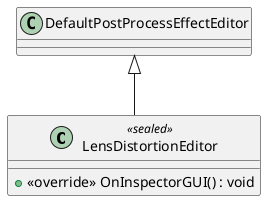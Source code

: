 @startuml
class LensDistortionEditor <<sealed>> {
    + <<override>> OnInspectorGUI() : void
}
DefaultPostProcessEffectEditor <|-- LensDistortionEditor
@enduml
